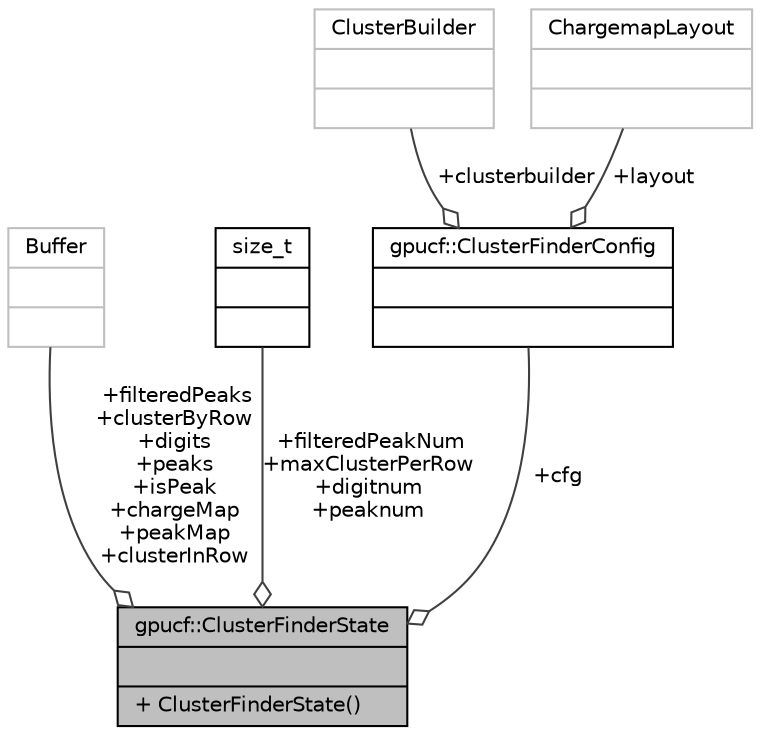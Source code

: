 digraph "gpucf::ClusterFinderState"
{
 // INTERACTIVE_SVG=YES
  bgcolor="transparent";
  edge [fontname="Helvetica",fontsize="10",labelfontname="Helvetica",labelfontsize="10"];
  node [fontname="Helvetica",fontsize="10",shape=record];
  Node1 [label="{gpucf::ClusterFinderState\n||+ ClusterFinderState()\l}",height=0.2,width=0.4,color="black", fillcolor="grey75", style="filled", fontcolor="black"];
  Node2 -> Node1 [color="grey25",fontsize="10",style="solid",label=" +filteredPeaks\n+clusterByRow\n+digits\n+peaks\n+isPeak\n+chargeMap\n+peakMap\n+clusterInRow" ,arrowhead="odiamond",fontname="Helvetica"];
  Node2 [label="{Buffer\n||}",height=0.2,width=0.4,color="grey75"];
  Node3 -> Node1 [color="grey25",fontsize="10",style="solid",label=" +filteredPeakNum\n+maxClusterPerRow\n+digitnum\n+peaknum" ,arrowhead="odiamond",fontname="Helvetica"];
  Node3 [label="{size_t\n||}",height=0.2,width=0.4,color="black",URL="$dd/de2/classsize__t.html"];
  Node4 -> Node1 [color="grey25",fontsize="10",style="solid",label=" +cfg" ,arrowhead="odiamond",fontname="Helvetica"];
  Node4 [label="{gpucf::ClusterFinderConfig\n||}",height=0.2,width=0.4,color="black",URL="$da/daa/structgpucf_1_1ClusterFinderConfig.html"];
  Node5 -> Node4 [color="grey25",fontsize="10",style="solid",label=" +clusterbuilder" ,arrowhead="odiamond",fontname="Helvetica"];
  Node5 [label="{ClusterBuilder\n||}",height=0.2,width=0.4,color="grey75"];
  Node6 -> Node4 [color="grey25",fontsize="10",style="solid",label=" +layout" ,arrowhead="odiamond",fontname="Helvetica"];
  Node6 [label="{ChargemapLayout\n||}",height=0.2,width=0.4,color="grey75"];
}
